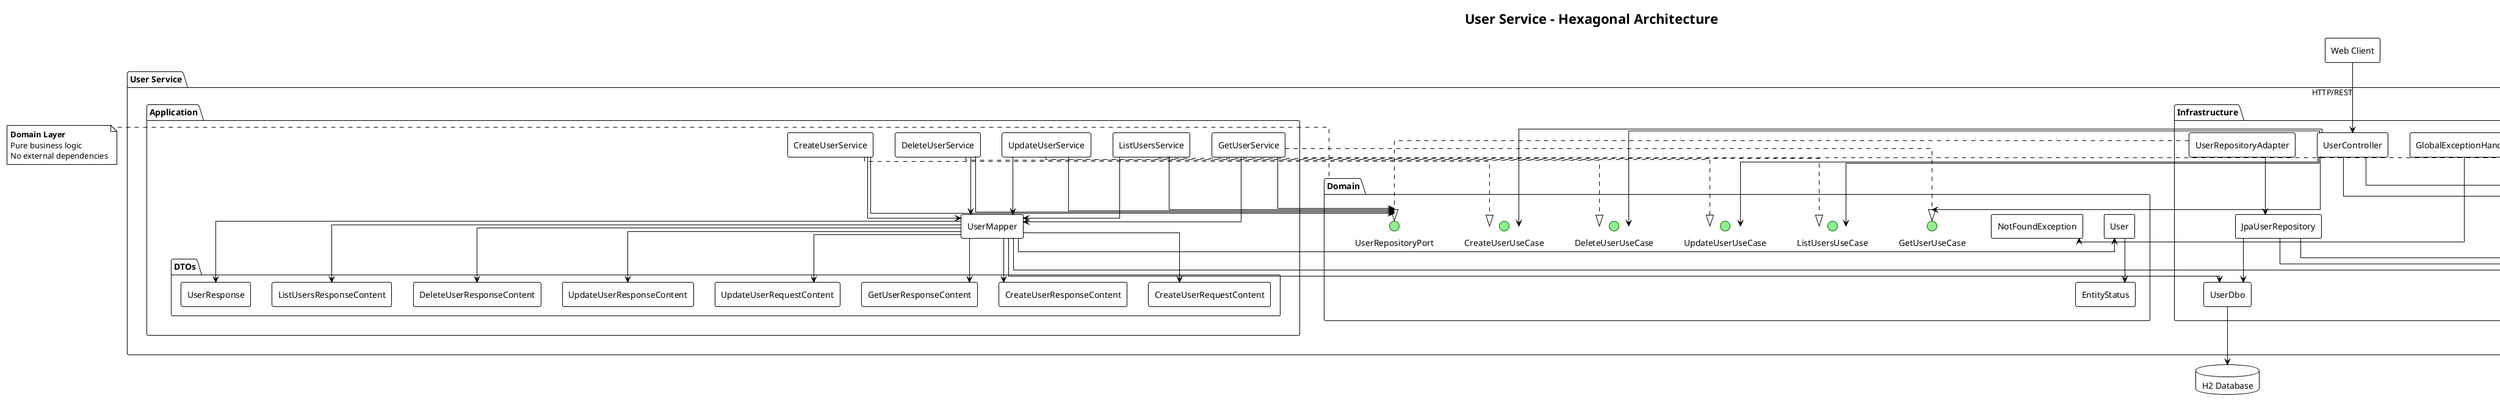 @startuml UserServiceComponentDiagram
!theme plain
skinparam componentStyle rectangle
skinparam linetype ortho

title User Service - Hexagonal Architecture

' External Systems
[Web Client] as Client
database "H2 Database" as DB

' Main Application
package "User Service" {
    
    ' Infrastructure Layer
    package "Infrastructure" {
        [UserController] as Controller
        [UserRepositoryAdapter] as RepoAdapter
        [JpaUserRepository] as JpaRepo
        [UserDbo] as Entity
        [GlobalExceptionHandler] as ExceptionHandler
        [SecurityConfiguration] as Security
    }
    
    ' Application Layer
    package "Application" {
        [CreateUserService] as CreateService
        [GetUserService] as GetService
        [UpdateUserService] as UpdateService
        [DeleteUserService] as DeleteService
        [ListUsersService] as ListService
        [UserMapper] as Mapper
        
        package "DTOs" {
            [CreateUserRequestContent] as CreateRequest
            [CreateUserResponseContent] as CreateResponse
            [GetUserResponseContent] as GetResponse
            [UpdateUserRequestContent] as UpdateRequest
            [UpdateUserResponseContent] as UpdateResponse
            [DeleteUserResponseContent] as DeleteResponse
            [ListUsersResponseContent] as ListResponse
            [UserResponse] as UserResponse
        }
    }
    
    ' Domain Layer
    package "Domain" {
        [User] as UserModel
        [EntityStatus] as Status
        [NotFoundException] as NotFound
        
        interface "CreateUserUseCase" as CreateUseCase
        interface "GetUserUseCase" as GetUseCase
        interface "UpdateUserUseCase" as UpdateUseCase
        interface "DeleteUserUseCase" as DeleteUseCase
        interface "ListUsersUseCase" as ListUseCase
        interface "UserRepositoryPort" as RepoPort
    }
}

' Framework
package "Spring Framework" {
    [Spring Boot] as SpringBoot
    [Spring Data JPA] as SpringData
    [Spring Security] as SpringSecurity
    [MapStruct] as MapStructLib
    [Hibernate] as Hibernate
    [Jackson] as Jackson
}

' Main Relationships
Client --> Controller : HTTP/REST
Controller --> CreateUseCase
Controller --> GetUseCase
Controller --> UpdateUseCase
Controller --> DeleteUseCase
Controller --> ListUseCase

CreateService ..|> CreateUseCase
GetService ..|> GetUseCase
UpdateService ..|> UpdateUseCase
DeleteService ..|> DeleteUseCase
ListService ..|> ListUseCase

CreateService --> RepoPort
GetService --> RepoPort
UpdateService --> RepoPort
DeleteService --> RepoPort
ListService --> RepoPort

CreateService --> Mapper
GetService --> Mapper
UpdateService --> Mapper
DeleteService --> Mapper
ListService --> Mapper

RepoAdapter ..|> RepoPort
RepoAdapter --> JpaRepo
JpaRepo --> Entity
Entity --> DB

' Framework Dependencies
Controller --> SpringBoot
Controller --> Jackson
JpaRepo --> SpringData
JpaRepo --> Hibernate
Mapper --> MapStructLib
Security --> SpringSecurity
ExceptionHandler --> NotFound

' Domain Relationships
UserModel --> Status
Mapper --> UserModel
Mapper --> Entity
Mapper --> CreateRequest
Mapper --> CreateResponse
Mapper --> GetResponse
Mapper --> UpdateRequest
Mapper --> UpdateResponse
Mapper --> DeleteResponse
Mapper --> ListResponse
Mapper --> UserResponse

' Notes
note top of Domain : **Domain Layer**\nPure business logic\nNo external dependencies

note right of Application : **Application Layer**\nUse case orchestration\nDTO mapping

note bottom of Infrastructure : **Infrastructure Layer**\nExternal concerns\nFramework integration

' Styling
skinparam component {
    BackgroundColor<<REST Controller>> LightBlue
    BackgroundColor<<Use Case>> LightGreen
    BackgroundColor<<Repository Adapter>> LightYellow
    BackgroundColor<<JPA Repository>> Orange
    BackgroundColor<<Aggregate Root>> LightPink
    BackgroundColor<<Value Object>> Pink
    BackgroundColor<<Request DTO>> LightCyan
    BackgroundColor<<Response DTO>> LightCyan
    BackgroundColor<<MapStruct Mapper>> LightGray
    BackgroundColor<<Framework>> Wheat
}

skinparam interface {
    BackgroundColor LightGreen
    BorderColor DarkGreen
}

@enduml
